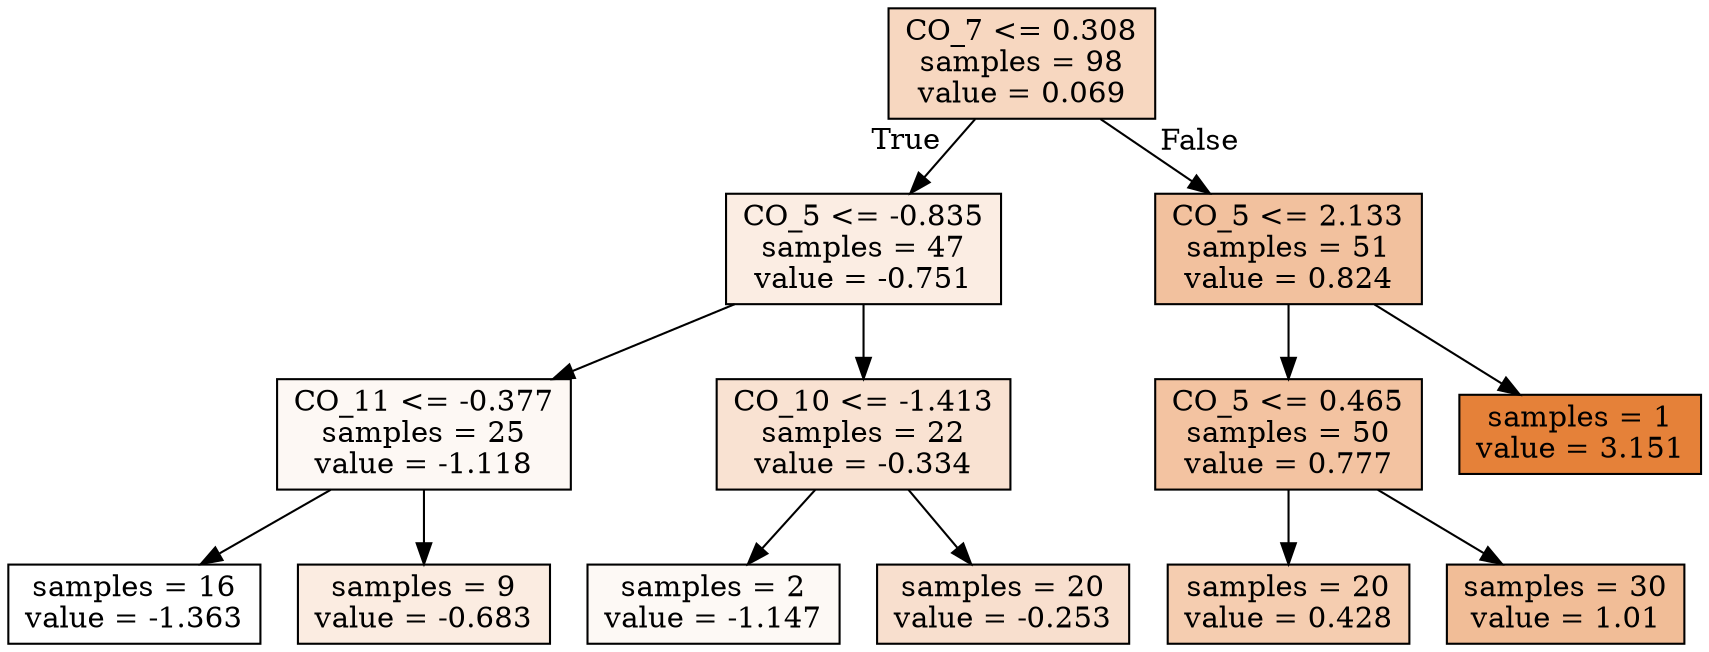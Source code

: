 digraph Tree {
node [shape=box, style="filled", color="black"] ;
0 [label="СО_7 <= 0.308\nsamples = 98\nvalue = 0.069", fillcolor="#e5813951"] ;
1 [label="СО_5 <= -0.835\nsamples = 47\nvalue = -0.751", fillcolor="#e5813923"] ;
0 -> 1 [labeldistance=2.5, labelangle=45, headlabel="True"] ;
2 [label="СО_11 <= -0.377\nsamples = 25\nvalue = -1.118", fillcolor="#e581390e"] ;
1 -> 2 ;
3 [label="samples = 16\nvalue = -1.363", fillcolor="#e5813900"] ;
2 -> 3 ;
4 [label="samples = 9\nvalue = -0.683", fillcolor="#e5813926"] ;
2 -> 4 ;
5 [label="СО_10 <= -1.413\nsamples = 22\nvalue = -0.334", fillcolor="#e581393a"] ;
1 -> 5 ;
6 [label="samples = 2\nvalue = -1.147", fillcolor="#e581390c"] ;
5 -> 6 ;
7 [label="samples = 20\nvalue = -0.253", fillcolor="#e581393f"] ;
5 -> 7 ;
8 [label="СО_5 <= 2.133\nsamples = 51\nvalue = 0.824", fillcolor="#e581397c"] ;
0 -> 8 [labeldistance=2.5, labelangle=-45, headlabel="False"] ;
9 [label="СО_5 <= 0.465\nsamples = 50\nvalue = 0.777", fillcolor="#e5813979"] ;
8 -> 9 ;
10 [label="samples = 20\nvalue = 0.428", fillcolor="#e5813965"] ;
9 -> 10 ;
11 [label="samples = 30\nvalue = 1.01", fillcolor="#e5813986"] ;
9 -> 11 ;
12 [label="samples = 1\nvalue = 3.151", fillcolor="#e58139ff"] ;
8 -> 12 ;
}
